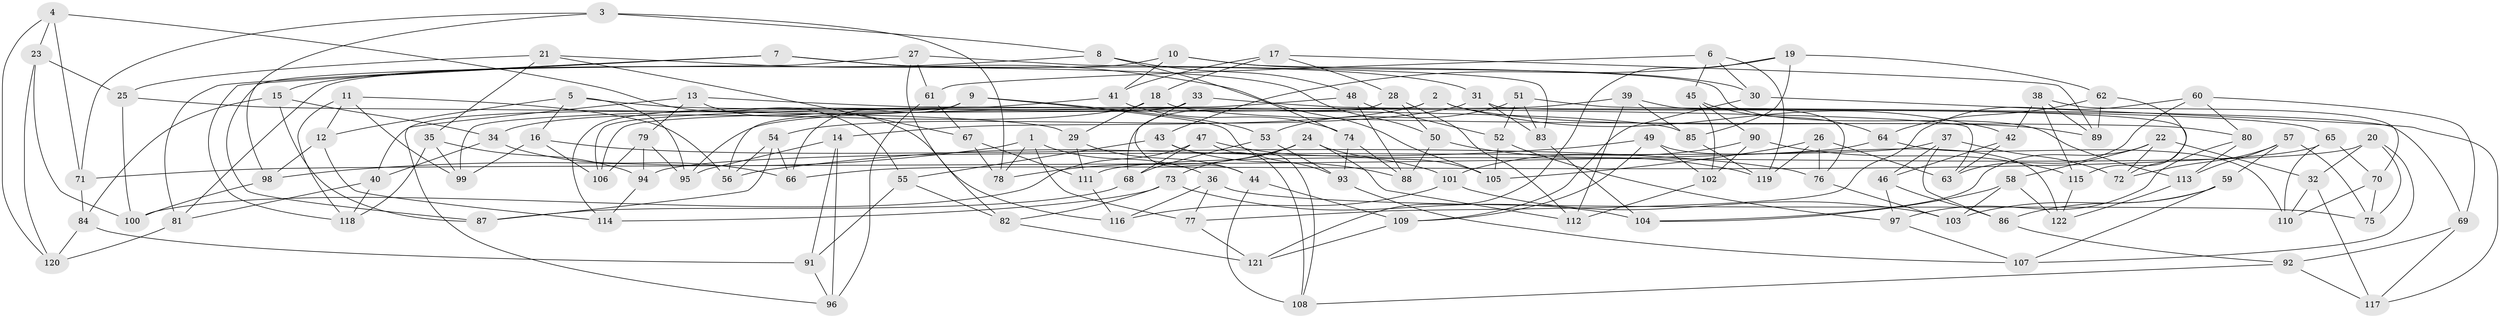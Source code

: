 // coarse degree distribution, {4: 0.5411764705882353, 6: 0.38823529411764707, 3: 0.023529411764705882, 5: 0.047058823529411764}
// Generated by graph-tools (version 1.1) at 2025/24/03/03/25 07:24:29]
// undirected, 122 vertices, 244 edges
graph export_dot {
graph [start="1"]
  node [color=gray90,style=filled];
  1;
  2;
  3;
  4;
  5;
  6;
  7;
  8;
  9;
  10;
  11;
  12;
  13;
  14;
  15;
  16;
  17;
  18;
  19;
  20;
  21;
  22;
  23;
  24;
  25;
  26;
  27;
  28;
  29;
  30;
  31;
  32;
  33;
  34;
  35;
  36;
  37;
  38;
  39;
  40;
  41;
  42;
  43;
  44;
  45;
  46;
  47;
  48;
  49;
  50;
  51;
  52;
  53;
  54;
  55;
  56;
  57;
  58;
  59;
  60;
  61;
  62;
  63;
  64;
  65;
  66;
  67;
  68;
  69;
  70;
  71;
  72;
  73;
  74;
  75;
  76;
  77;
  78;
  79;
  80;
  81;
  82;
  83;
  84;
  85;
  86;
  87;
  88;
  89;
  90;
  91;
  92;
  93;
  94;
  95;
  96;
  97;
  98;
  99;
  100;
  101;
  102;
  103;
  104;
  105;
  106;
  107;
  108;
  109;
  110;
  111;
  112;
  113;
  114;
  115;
  116;
  117;
  118;
  119;
  120;
  121;
  122;
  1 -- 78;
  1 -- 36;
  1 -- 98;
  1 -- 77;
  2 -- 42;
  2 -- 89;
  2 -- 14;
  2 -- 106;
  3 -- 8;
  3 -- 78;
  3 -- 71;
  3 -- 98;
  4 -- 71;
  4 -- 23;
  4 -- 120;
  4 -- 55;
  5 -- 85;
  5 -- 95;
  5 -- 16;
  5 -- 12;
  6 -- 30;
  6 -- 61;
  6 -- 45;
  6 -- 119;
  7 -- 50;
  7 -- 118;
  7 -- 81;
  7 -- 31;
  8 -- 48;
  8 -- 15;
  8 -- 74;
  9 -- 93;
  9 -- 66;
  9 -- 53;
  9 -- 40;
  10 -- 81;
  10 -- 113;
  10 -- 30;
  10 -- 41;
  11 -- 56;
  11 -- 99;
  11 -- 12;
  11 -- 118;
  12 -- 114;
  12 -- 98;
  13 -- 79;
  13 -- 63;
  13 -- 116;
  13 -- 96;
  14 -- 95;
  14 -- 96;
  14 -- 91;
  15 -- 87;
  15 -- 84;
  15 -- 34;
  16 -- 76;
  16 -- 106;
  16 -- 99;
  17 -- 41;
  17 -- 28;
  17 -- 89;
  17 -- 18;
  18 -- 34;
  18 -- 29;
  18 -- 80;
  19 -- 62;
  19 -- 85;
  19 -- 43;
  19 -- 121;
  20 -- 107;
  20 -- 111;
  20 -- 32;
  20 -- 75;
  21 -- 67;
  21 -- 35;
  21 -- 25;
  21 -- 105;
  22 -- 58;
  22 -- 72;
  22 -- 104;
  22 -- 32;
  23 -- 100;
  23 -- 120;
  23 -- 25;
  24 -- 78;
  24 -- 105;
  24 -- 112;
  24 -- 73;
  25 -- 100;
  25 -- 29;
  26 -- 105;
  26 -- 119;
  26 -- 63;
  26 -- 76;
  27 -- 82;
  27 -- 61;
  27 -- 87;
  27 -- 83;
  28 -- 112;
  28 -- 68;
  28 -- 50;
  29 -- 111;
  29 -- 44;
  30 -- 117;
  30 -- 109;
  31 -- 54;
  31 -- 83;
  31 -- 72;
  32 -- 110;
  32 -- 117;
  33 -- 44;
  33 -- 114;
  33 -- 65;
  33 -- 56;
  34 -- 40;
  34 -- 66;
  35 -- 94;
  35 -- 118;
  35 -- 99;
  36 -- 77;
  36 -- 116;
  36 -- 75;
  37 -- 86;
  37 -- 46;
  37 -- 72;
  37 -- 94;
  38 -- 42;
  38 -- 89;
  38 -- 70;
  38 -- 115;
  39 -- 112;
  39 -- 76;
  39 -- 85;
  39 -- 95;
  40 -- 118;
  40 -- 81;
  41 -- 74;
  41 -- 99;
  42 -- 63;
  42 -- 46;
  43 -- 55;
  43 -- 88;
  43 -- 108;
  44 -- 108;
  44 -- 109;
  45 -- 90;
  45 -- 102;
  45 -- 64;
  46 -- 86;
  46 -- 97;
  47 -- 68;
  47 -- 108;
  47 -- 101;
  47 -- 100;
  48 -- 88;
  48 -- 52;
  48 -- 106;
  49 -- 56;
  49 -- 102;
  49 -- 109;
  49 -- 122;
  50 -- 88;
  50 -- 119;
  51 -- 53;
  51 -- 69;
  51 -- 52;
  51 -- 83;
  52 -- 97;
  52 -- 105;
  53 -- 68;
  53 -- 93;
  54 -- 56;
  54 -- 66;
  54 -- 87;
  55 -- 91;
  55 -- 82;
  57 -- 75;
  57 -- 59;
  57 -- 113;
  57 -- 72;
  58 -- 104;
  58 -- 122;
  58 -- 103;
  59 -- 103;
  59 -- 107;
  59 -- 86;
  60 -- 63;
  60 -- 69;
  60 -- 77;
  60 -- 80;
  61 -- 67;
  61 -- 96;
  62 -- 115;
  62 -- 64;
  62 -- 89;
  64 -- 110;
  64 -- 71;
  65 -- 66;
  65 -- 70;
  65 -- 110;
  67 -- 111;
  67 -- 78;
  68 -- 87;
  69 -- 117;
  69 -- 92;
  70 -- 110;
  70 -- 75;
  71 -- 84;
  73 -- 82;
  73 -- 114;
  73 -- 104;
  74 -- 93;
  74 -- 88;
  76 -- 103;
  77 -- 121;
  79 -- 94;
  79 -- 95;
  79 -- 106;
  80 -- 97;
  80 -- 113;
  81 -- 120;
  82 -- 121;
  83 -- 104;
  84 -- 91;
  84 -- 120;
  85 -- 119;
  86 -- 92;
  90 -- 102;
  90 -- 115;
  90 -- 101;
  91 -- 96;
  92 -- 117;
  92 -- 108;
  93 -- 107;
  94 -- 114;
  97 -- 107;
  98 -- 100;
  101 -- 116;
  101 -- 103;
  102 -- 112;
  109 -- 121;
  111 -- 116;
  113 -- 122;
  115 -- 122;
}
